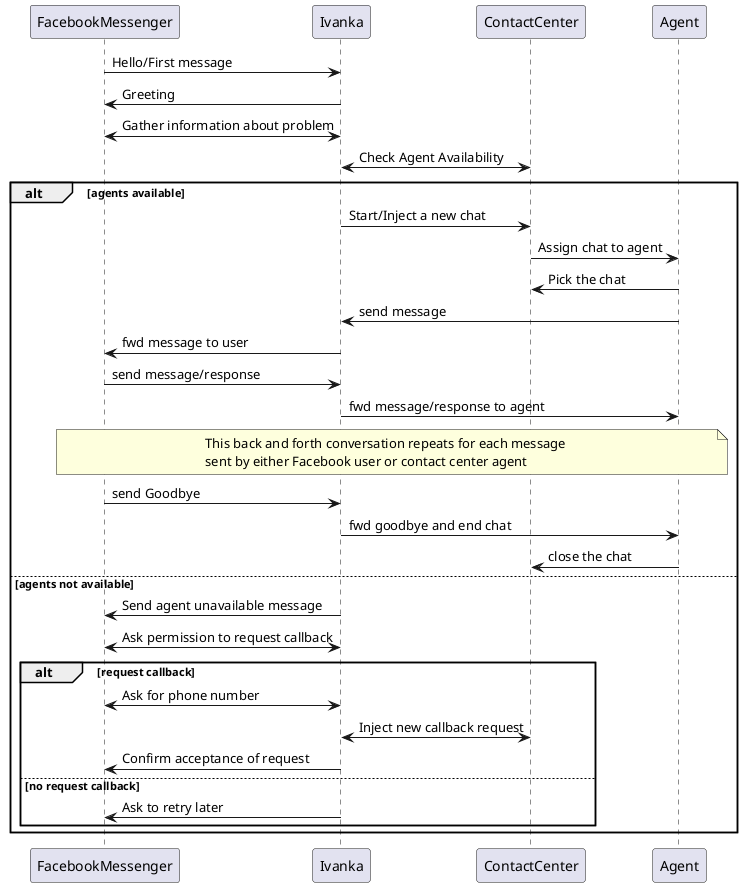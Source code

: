 @startuml
participant FacebookMessenger as fb
participant Ivanka as i
participant ContactCenter as cc
participant Agent as a

fb -> i : Hello/First message
i -> fb : Greeting
fb <-> i : Gather information about problem
i <-> cc : Check Agent Availability

alt agents available
i -> cc : Start/Inject a new chat
cc -> a : Assign chat to agent
a -> cc : Pick the chat
a -> i : send message
i -> fb : fwd message to user
fb -> i : send message/response
i -> a : fwd message/response to agent 

note over fb,a
This back and forth conversation repeats for each message 
sent by either Facebook user or contact center agent
end note

fb -> i : send Goodbye
i -> a : fwd goodbye and end chat
a -> cc : close the chat

else agents not available
i -> fb : Send agent unavailable message
i <-> fb : Ask permission to request callback

alt request callback
i <-> fb : Ask for phone number
i <-> cc : Inject new callback request
i -> fb : Confirm acceptance of request
else no request callback
i -> fb : Ask to retry later
end

end

@enduml
